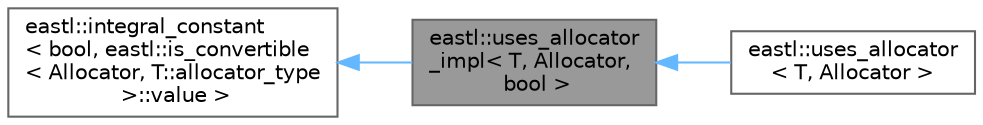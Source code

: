 digraph "eastl::uses_allocator_impl&lt; T, Allocator, bool &gt;"
{
 // LATEX_PDF_SIZE
  bgcolor="transparent";
  edge [fontname=Helvetica,fontsize=10,labelfontname=Helvetica,labelfontsize=10];
  node [fontname=Helvetica,fontsize=10,shape=box,height=0.2,width=0.4];
  rankdir="LR";
  Node1 [id="Node000001",label="eastl::uses_allocator\l_impl\< T, Allocator,\l bool \>",height=0.2,width=0.4,color="gray40", fillcolor="grey60", style="filled", fontcolor="black",tooltip=" "];
  Node2 -> Node1 [id="edge1_Node000001_Node000002",dir="back",color="steelblue1",style="solid",tooltip=" "];
  Node2 [id="Node000002",label="eastl::integral_constant\l\< bool, eastl::is_convertible\l\< Allocator, T::allocator_type\l \>::value \>",height=0.2,width=0.4,color="gray40", fillcolor="white", style="filled",URL="$structeastl_1_1integral__constant.html",tooltip=" "];
  Node1 -> Node3 [id="edge2_Node000001_Node000003",dir="back",color="steelblue1",style="solid",tooltip=" "];
  Node3 [id="Node000003",label="eastl::uses_allocator\l\< T, Allocator \>",height=0.2,width=0.4,color="gray40", fillcolor="white", style="filled",URL="$structeastl_1_1uses__allocator.html",tooltip=" "];
}
